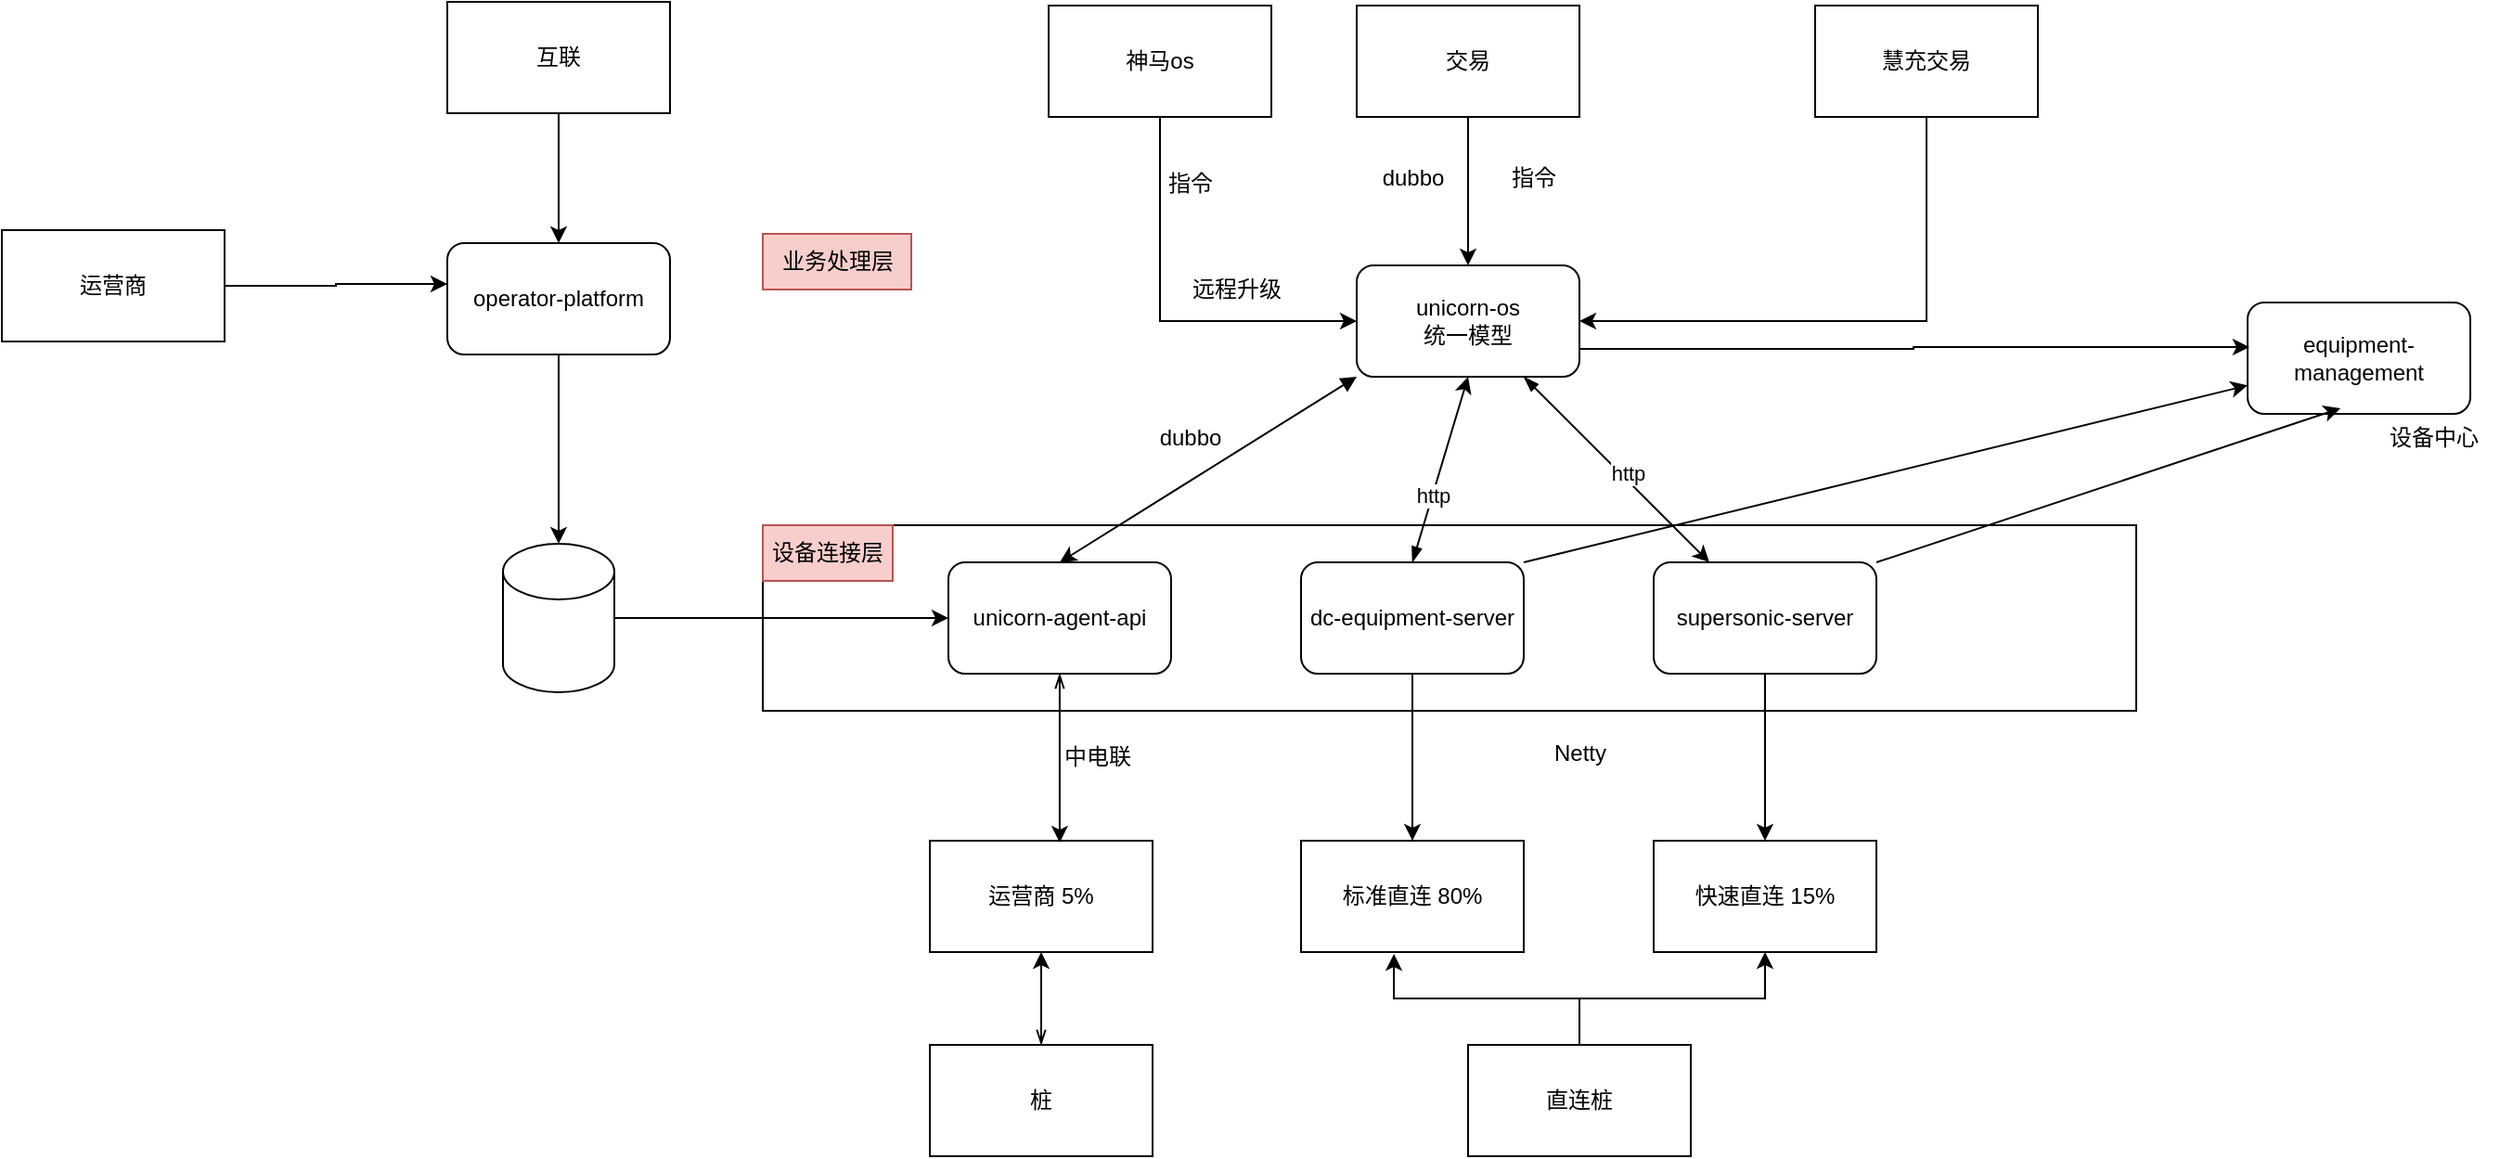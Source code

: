 <mxfile version="24.7.6">
  <diagram name="第 1 页" id="lGk9jrkxKhczxA843UJX">
    <mxGraphModel dx="2261" dy="820" grid="1" gridSize="10" guides="1" tooltips="1" connect="1" arrows="1" fold="1" page="1" pageScale="1" pageWidth="827" pageHeight="1169" math="0" shadow="0">
      <root>
        <mxCell id="0" />
        <mxCell id="1" parent="0" />
        <mxCell id="fdgb_wpusmmBCs2MOBiY-53" value="" style="rounded=0;whiteSpace=wrap;html=1;" vertex="1" parent="1">
          <mxGeometry x="260" y="490" width="740" height="100" as="geometry" />
        </mxCell>
        <mxCell id="fdgb_wpusmmBCs2MOBiY-6" style="edgeStyle=orthogonalEdgeStyle;rounded=0;orthogonalLoop=1;jettySize=auto;html=1;" edge="1" parent="1" source="fdgb_wpusmmBCs2MOBiY-1" target="fdgb_wpusmmBCs2MOBiY-5">
          <mxGeometry relative="1" as="geometry" />
        </mxCell>
        <mxCell id="fdgb_wpusmmBCs2MOBiY-1" value="互联" style="rounded=0;whiteSpace=wrap;html=1;" vertex="1" parent="1">
          <mxGeometry x="90" y="208" width="120" height="60" as="geometry" />
        </mxCell>
        <mxCell id="fdgb_wpusmmBCs2MOBiY-21" style="edgeStyle=orthogonalEdgeStyle;rounded=0;orthogonalLoop=1;jettySize=auto;html=1;entryX=0.5;entryY=1;entryDx=0;entryDy=0;" edge="1" parent="1" source="fdgb_wpusmmBCs2MOBiY-2" target="fdgb_wpusmmBCs2MOBiY-4">
          <mxGeometry relative="1" as="geometry" />
        </mxCell>
        <mxCell id="fdgb_wpusmmBCs2MOBiY-2" value="直连桩" style="rounded=0;whiteSpace=wrap;html=1;" vertex="1" parent="1">
          <mxGeometry x="640" y="770" width="120" height="60" as="geometry" />
        </mxCell>
        <mxCell id="fdgb_wpusmmBCs2MOBiY-3" value="标准直连 80%" style="rounded=0;whiteSpace=wrap;html=1;" vertex="1" parent="1">
          <mxGeometry x="550" y="660" width="120" height="60" as="geometry" />
        </mxCell>
        <mxCell id="fdgb_wpusmmBCs2MOBiY-4" value="快速直连 15%" style="rounded=0;whiteSpace=wrap;html=1;" vertex="1" parent="1">
          <mxGeometry x="740" y="660" width="120" height="60" as="geometry" />
        </mxCell>
        <mxCell id="fdgb_wpusmmBCs2MOBiY-5" value="operator-platform" style="rounded=1;whiteSpace=wrap;html=1;" vertex="1" parent="1">
          <mxGeometry x="90" y="338" width="120" height="60" as="geometry" />
        </mxCell>
        <mxCell id="fdgb_wpusmmBCs2MOBiY-35" style="rounded=0;orthogonalLoop=1;jettySize=auto;html=1;exitX=0.75;exitY=1;exitDx=0;exitDy=0;startArrow=blockThin;startFill=1;" edge="1" parent="1" source="fdgb_wpusmmBCs2MOBiY-7" target="fdgb_wpusmmBCs2MOBiY-14">
          <mxGeometry relative="1" as="geometry" />
        </mxCell>
        <mxCell id="fdgb_wpusmmBCs2MOBiY-36" value="http" style="edgeLabel;html=1;align=center;verticalAlign=middle;resizable=0;points=[];" vertex="1" connectable="0" parent="fdgb_wpusmmBCs2MOBiY-35">
          <mxGeometry x="0.08" y="3" relative="1" as="geometry">
            <mxPoint as="offset" />
          </mxGeometry>
        </mxCell>
        <mxCell id="fdgb_wpusmmBCs2MOBiY-47" style="rounded=0;orthogonalLoop=1;jettySize=auto;html=1;exitX=0;exitY=1;exitDx=0;exitDy=0;entryX=0.5;entryY=0;entryDx=0;entryDy=0;startArrow=block;startFill=1;" edge="1" parent="1" source="fdgb_wpusmmBCs2MOBiY-7" target="fdgb_wpusmmBCs2MOBiY-22">
          <mxGeometry relative="1" as="geometry" />
        </mxCell>
        <mxCell id="fdgb_wpusmmBCs2MOBiY-7" value="unicorn-os&lt;div&gt;统一模型&lt;/div&gt;" style="rounded=1;whiteSpace=wrap;html=1;" vertex="1" parent="1">
          <mxGeometry x="580" y="350" width="120" height="60" as="geometry" />
        </mxCell>
        <mxCell id="fdgb_wpusmmBCs2MOBiY-11" style="edgeStyle=orthogonalEdgeStyle;rounded=0;orthogonalLoop=1;jettySize=auto;html=1;" edge="1" parent="1" source="fdgb_wpusmmBCs2MOBiY-8" target="fdgb_wpusmmBCs2MOBiY-7">
          <mxGeometry relative="1" as="geometry" />
        </mxCell>
        <mxCell id="fdgb_wpusmmBCs2MOBiY-8" value="交易" style="whiteSpace=wrap;html=1;" vertex="1" parent="1">
          <mxGeometry x="580" y="210" width="120" height="60" as="geometry" />
        </mxCell>
        <mxCell id="fdgb_wpusmmBCs2MOBiY-13" style="edgeStyle=orthogonalEdgeStyle;rounded=0;orthogonalLoop=1;jettySize=auto;html=1;entryX=1;entryY=0.5;entryDx=0;entryDy=0;" edge="1" parent="1" source="fdgb_wpusmmBCs2MOBiY-9" target="fdgb_wpusmmBCs2MOBiY-7">
          <mxGeometry relative="1" as="geometry">
            <Array as="points">
              <mxPoint x="887" y="380" />
            </Array>
          </mxGeometry>
        </mxCell>
        <mxCell id="fdgb_wpusmmBCs2MOBiY-9" value="慧充交易" style="whiteSpace=wrap;html=1;" vertex="1" parent="1">
          <mxGeometry x="827" y="210" width="120" height="60" as="geometry" />
        </mxCell>
        <mxCell id="fdgb_wpusmmBCs2MOBiY-12" style="edgeStyle=orthogonalEdgeStyle;rounded=0;orthogonalLoop=1;jettySize=auto;html=1;entryX=0;entryY=0.5;entryDx=0;entryDy=0;exitX=0.5;exitY=1;exitDx=0;exitDy=0;" edge="1" parent="1" source="fdgb_wpusmmBCs2MOBiY-10" target="fdgb_wpusmmBCs2MOBiY-7">
          <mxGeometry relative="1" as="geometry" />
        </mxCell>
        <mxCell id="fdgb_wpusmmBCs2MOBiY-10" value="神马os" style="whiteSpace=wrap;html=1;" vertex="1" parent="1">
          <mxGeometry x="414" y="210" width="120" height="60" as="geometry" />
        </mxCell>
        <mxCell id="fdgb_wpusmmBCs2MOBiY-17" style="edgeStyle=orthogonalEdgeStyle;rounded=0;orthogonalLoop=1;jettySize=auto;html=1;" edge="1" parent="1" source="fdgb_wpusmmBCs2MOBiY-14" target="fdgb_wpusmmBCs2MOBiY-4">
          <mxGeometry relative="1" as="geometry" />
        </mxCell>
        <mxCell id="fdgb_wpusmmBCs2MOBiY-14" value="supersonic-server" style="rounded=1;whiteSpace=wrap;html=1;" vertex="1" parent="1">
          <mxGeometry x="740" y="510" width="120" height="60" as="geometry" />
        </mxCell>
        <mxCell id="fdgb_wpusmmBCs2MOBiY-19" style="edgeStyle=orthogonalEdgeStyle;rounded=0;orthogonalLoop=1;jettySize=auto;html=1;" edge="1" parent="1" source="fdgb_wpusmmBCs2MOBiY-18" target="fdgb_wpusmmBCs2MOBiY-3">
          <mxGeometry relative="1" as="geometry" />
        </mxCell>
        <mxCell id="fdgb_wpusmmBCs2MOBiY-31" style="rounded=0;orthogonalLoop=1;jettySize=auto;html=1;exitX=0.5;exitY=0;exitDx=0;exitDy=0;entryX=0.5;entryY=1;entryDx=0;entryDy=0;startArrow=blockThin;startFill=1;" edge="1" parent="1" source="fdgb_wpusmmBCs2MOBiY-18" target="fdgb_wpusmmBCs2MOBiY-7">
          <mxGeometry relative="1" as="geometry" />
        </mxCell>
        <mxCell id="fdgb_wpusmmBCs2MOBiY-34" value="http" style="edgeLabel;html=1;align=center;verticalAlign=middle;resizable=0;points=[];" vertex="1" connectable="0" parent="fdgb_wpusmmBCs2MOBiY-31">
          <mxGeometry x="-0.279" relative="1" as="geometry">
            <mxPoint as="offset" />
          </mxGeometry>
        </mxCell>
        <mxCell id="fdgb_wpusmmBCs2MOBiY-41" style="rounded=0;orthogonalLoop=1;jettySize=auto;html=1;exitX=1;exitY=0;exitDx=0;exitDy=0;" edge="1" parent="1" source="fdgb_wpusmmBCs2MOBiY-18" target="fdgb_wpusmmBCs2MOBiY-37">
          <mxGeometry relative="1" as="geometry" />
        </mxCell>
        <mxCell id="fdgb_wpusmmBCs2MOBiY-18" value="dc-equipment-server" style="rounded=1;whiteSpace=wrap;html=1;" vertex="1" parent="1">
          <mxGeometry x="550" y="510" width="120" height="60" as="geometry" />
        </mxCell>
        <mxCell id="fdgb_wpusmmBCs2MOBiY-20" style="edgeStyle=orthogonalEdgeStyle;rounded=0;orthogonalLoop=1;jettySize=auto;html=1;entryX=0.417;entryY=1.017;entryDx=0;entryDy=0;entryPerimeter=0;" edge="1" parent="1" source="fdgb_wpusmmBCs2MOBiY-2" target="fdgb_wpusmmBCs2MOBiY-3">
          <mxGeometry relative="1" as="geometry" />
        </mxCell>
        <mxCell id="fdgb_wpusmmBCs2MOBiY-22" value="unicorn-agent-api" style="rounded=1;whiteSpace=wrap;html=1;" vertex="1" parent="1">
          <mxGeometry x="360" y="510" width="120" height="60" as="geometry" />
        </mxCell>
        <mxCell id="fdgb_wpusmmBCs2MOBiY-25" style="edgeStyle=orthogonalEdgeStyle;rounded=0;orthogonalLoop=1;jettySize=auto;html=1;exitX=0.5;exitY=0;exitDx=0;exitDy=0;entryX=0.5;entryY=1;entryDx=0;entryDy=0;startArrow=openThin;startFill=0;" edge="1" parent="1" source="fdgb_wpusmmBCs2MOBiY-23" target="fdgb_wpusmmBCs2MOBiY-24">
          <mxGeometry relative="1" as="geometry" />
        </mxCell>
        <mxCell id="fdgb_wpusmmBCs2MOBiY-23" value="桩" style="rounded=0;whiteSpace=wrap;html=1;" vertex="1" parent="1">
          <mxGeometry x="350" y="770" width="120" height="60" as="geometry" />
        </mxCell>
        <mxCell id="fdgb_wpusmmBCs2MOBiY-24" value="运营商 5%" style="rounded=0;whiteSpace=wrap;html=1;" vertex="1" parent="1">
          <mxGeometry x="350" y="660" width="120" height="60" as="geometry" />
        </mxCell>
        <mxCell id="fdgb_wpusmmBCs2MOBiY-27" style="edgeStyle=orthogonalEdgeStyle;rounded=0;orthogonalLoop=1;jettySize=auto;html=1;entryX=0.583;entryY=0.017;entryDx=0;entryDy=0;entryPerimeter=0;startArrow=openThin;startFill=0;" edge="1" parent="1" source="fdgb_wpusmmBCs2MOBiY-22" target="fdgb_wpusmmBCs2MOBiY-24">
          <mxGeometry relative="1" as="geometry" />
        </mxCell>
        <mxCell id="fdgb_wpusmmBCs2MOBiY-29" value="中电联" style="text;html=1;align=center;verticalAlign=middle;resizable=0;points=[];autosize=1;strokeColor=none;fillColor=none;" vertex="1" parent="1">
          <mxGeometry x="410" y="600" width="60" height="30" as="geometry" />
        </mxCell>
        <mxCell id="fdgb_wpusmmBCs2MOBiY-30" value="Netty" style="text;html=1;align=center;verticalAlign=middle;resizable=0;points=[];autosize=1;strokeColor=none;fillColor=none;" vertex="1" parent="1">
          <mxGeometry x="675" y="598" width="50" height="30" as="geometry" />
        </mxCell>
        <mxCell id="fdgb_wpusmmBCs2MOBiY-37" value="equipment-management" style="rounded=1;whiteSpace=wrap;html=1;" vertex="1" parent="1">
          <mxGeometry x="1060" y="370" width="120" height="60" as="geometry" />
        </mxCell>
        <mxCell id="fdgb_wpusmmBCs2MOBiY-39" style="edgeStyle=orthogonalEdgeStyle;rounded=0;orthogonalLoop=1;jettySize=auto;html=1;exitX=1;exitY=0.75;exitDx=0;exitDy=0;entryX=0.008;entryY=0.4;entryDx=0;entryDy=0;entryPerimeter=0;" edge="1" parent="1" source="fdgb_wpusmmBCs2MOBiY-7" target="fdgb_wpusmmBCs2MOBiY-37">
          <mxGeometry relative="1" as="geometry" />
        </mxCell>
        <mxCell id="fdgb_wpusmmBCs2MOBiY-40" style="rounded=0;orthogonalLoop=1;jettySize=auto;html=1;exitX=1;exitY=0;exitDx=0;exitDy=0;entryX=0.417;entryY=0.95;entryDx=0;entryDy=0;entryPerimeter=0;" edge="1" parent="1" source="fdgb_wpusmmBCs2MOBiY-14" target="fdgb_wpusmmBCs2MOBiY-37">
          <mxGeometry relative="1" as="geometry" />
        </mxCell>
        <mxCell id="fdgb_wpusmmBCs2MOBiY-42" value="设备中心" style="text;html=1;align=center;verticalAlign=middle;resizable=0;points=[];autosize=1;strokeColor=none;fillColor=none;" vertex="1" parent="1">
          <mxGeometry x="1125" y="428" width="70" height="30" as="geometry" />
        </mxCell>
        <mxCell id="fdgb_wpusmmBCs2MOBiY-43" value="dubbo" style="text;html=1;align=center;verticalAlign=middle;resizable=0;points=[];autosize=1;strokeColor=none;fillColor=none;" vertex="1" parent="1">
          <mxGeometry x="580" y="288" width="60" height="30" as="geometry" />
        </mxCell>
        <mxCell id="fdgb_wpusmmBCs2MOBiY-44" value="指令" style="text;html=1;align=center;verticalAlign=middle;resizable=0;points=[];autosize=1;strokeColor=none;fillColor=none;" vertex="1" parent="1">
          <mxGeometry x="650" y="288" width="50" height="30" as="geometry" />
        </mxCell>
        <mxCell id="fdgb_wpusmmBCs2MOBiY-45" value="指令&lt;div&gt;&lt;br&gt;&lt;/div&gt;" style="text;html=1;align=center;verticalAlign=middle;resizable=0;points=[];autosize=1;strokeColor=none;fillColor=none;" vertex="1" parent="1">
          <mxGeometry x="465" y="293" width="50" height="40" as="geometry" />
        </mxCell>
        <mxCell id="fdgb_wpusmmBCs2MOBiY-46" value="远程升级" style="text;html=1;align=center;verticalAlign=middle;resizable=0;points=[];autosize=1;strokeColor=none;fillColor=none;" vertex="1" parent="1">
          <mxGeometry x="480" y="348" width="70" height="30" as="geometry" />
        </mxCell>
        <mxCell id="fdgb_wpusmmBCs2MOBiY-48" value="dubbo" style="text;html=1;align=center;verticalAlign=middle;resizable=0;points=[];autosize=1;strokeColor=none;fillColor=none;" vertex="1" parent="1">
          <mxGeometry x="460" y="428" width="60" height="30" as="geometry" />
        </mxCell>
        <mxCell id="fdgb_wpusmmBCs2MOBiY-49" value="运营商" style="rounded=0;whiteSpace=wrap;html=1;" vertex="1" parent="1">
          <mxGeometry x="-150" y="331" width="120" height="60" as="geometry" />
        </mxCell>
        <mxCell id="fdgb_wpusmmBCs2MOBiY-51" style="edgeStyle=orthogonalEdgeStyle;rounded=0;orthogonalLoop=1;jettySize=auto;html=1;exitX=1;exitY=0.5;exitDx=0;exitDy=0;entryX=0;entryY=0.367;entryDx=0;entryDy=0;entryPerimeter=0;" edge="1" parent="1" source="fdgb_wpusmmBCs2MOBiY-49" target="fdgb_wpusmmBCs2MOBiY-5">
          <mxGeometry relative="1" as="geometry" />
        </mxCell>
        <mxCell id="fdgb_wpusmmBCs2MOBiY-54" value="设备连接层" style="text;html=1;align=center;verticalAlign=middle;whiteSpace=wrap;rounded=0;fillColor=#f8cecc;strokeColor=#b85450;" vertex="1" parent="1">
          <mxGeometry x="260" y="490" width="70" height="30" as="geometry" />
        </mxCell>
        <mxCell id="fdgb_wpusmmBCs2MOBiY-59" style="edgeStyle=orthogonalEdgeStyle;rounded=0;orthogonalLoop=1;jettySize=auto;html=1;exitX=1;exitY=0.5;exitDx=0;exitDy=0;exitPerimeter=0;entryX=0;entryY=0.5;entryDx=0;entryDy=0;" edge="1" parent="1" source="fdgb_wpusmmBCs2MOBiY-55" target="fdgb_wpusmmBCs2MOBiY-22">
          <mxGeometry relative="1" as="geometry" />
        </mxCell>
        <mxCell id="fdgb_wpusmmBCs2MOBiY-55" value="" style="shape=cylinder3;whiteSpace=wrap;html=1;boundedLbl=1;backgroundOutline=1;size=15;" vertex="1" parent="1">
          <mxGeometry x="120" y="500" width="60" height="80" as="geometry" />
        </mxCell>
        <mxCell id="fdgb_wpusmmBCs2MOBiY-57" style="edgeStyle=orthogonalEdgeStyle;rounded=0;orthogonalLoop=1;jettySize=auto;html=1;entryX=0.5;entryY=0;entryDx=0;entryDy=0;entryPerimeter=0;" edge="1" parent="1" source="fdgb_wpusmmBCs2MOBiY-5" target="fdgb_wpusmmBCs2MOBiY-55">
          <mxGeometry relative="1" as="geometry" />
        </mxCell>
        <mxCell id="fdgb_wpusmmBCs2MOBiY-61" value="业务处理层" style="text;html=1;align=center;verticalAlign=middle;resizable=0;points=[];autosize=1;strokeColor=#b85450;fillColor=#f8cecc;" vertex="1" parent="1">
          <mxGeometry x="260" y="333" width="80" height="30" as="geometry" />
        </mxCell>
      </root>
    </mxGraphModel>
  </diagram>
</mxfile>
